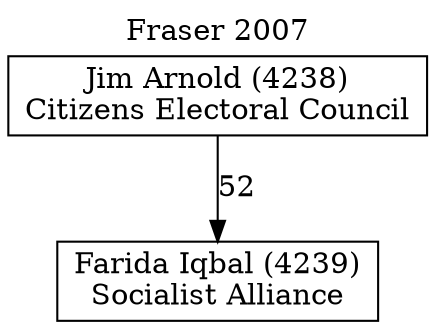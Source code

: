 // House preference flow
digraph "Farida Iqbal (4239)_Fraser_2007" {
	graph [label="Fraser 2007" labelloc=t mclimit=10]
	node [shape=box]
	"Farida Iqbal (4239)" [label="Farida Iqbal (4239)
Socialist Alliance"]
	"Jim Arnold (4238)" [label="Jim Arnold (4238)
Citizens Electoral Council"]
	"Jim Arnold (4238)" -> "Farida Iqbal (4239)" [label=52]
}
